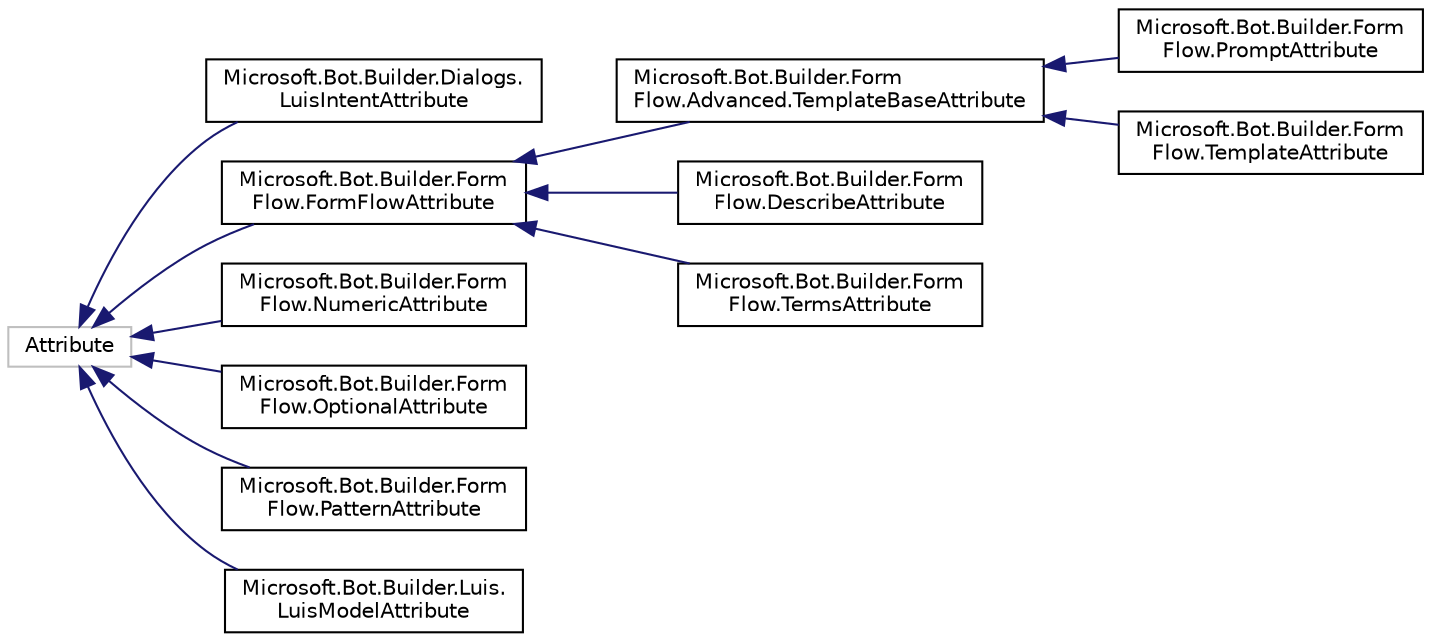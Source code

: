 digraph "Graphical Class Hierarchy"
{
  edge [fontname="Helvetica",fontsize="10",labelfontname="Helvetica",labelfontsize="10"];
  node [fontname="Helvetica",fontsize="10",shape=record];
  rankdir="LR";
  Node1 [label="Attribute",height=0.2,width=0.4,color="grey75", fillcolor="white", style="filled"];
  Node1 -> Node2 [dir="back",color="midnightblue",fontsize="10",style="solid",fontname="Helvetica"];
  Node2 [label="Microsoft.Bot.Builder.Dialogs.\lLuisIntentAttribute",height=0.2,width=0.4,color="black", fillcolor="white", style="filled",URL="$d7/df9/class_microsoft_1_1_bot_1_1_builder_1_1_dialogs_1_1_luis_intent_attribute.html",tooltip="Associate a LUIS intent with a dialog method. "];
  Node1 -> Node3 [dir="back",color="midnightblue",fontsize="10",style="solid",fontname="Helvetica"];
  Node3 [label="Microsoft.Bot.Builder.Form\lFlow.FormFlowAttribute",height=0.2,width=0.4,color="black", fillcolor="white", style="filled",URL="$d2/deb/class_microsoft_1_1_bot_1_1_builder_1_1_form_flow_1_1_form_flow_attribute.html",tooltip="Abstract base class for FormFlow attributes. "];
  Node3 -> Node4 [dir="back",color="midnightblue",fontsize="10",style="solid",fontname="Helvetica"];
  Node4 [label="Microsoft.Bot.Builder.Form\lFlow.Advanced.TemplateBaseAttribute",height=0.2,width=0.4,color="black", fillcolor="white", style="filled",URL="$d7/d48/class_microsoft_1_1_bot_1_1_builder_1_1_form_flow_1_1_advanced_1_1_template_base_attribute.html",tooltip="Abstract base class used by all attributes that use Pattern Language. "];
  Node4 -> Node5 [dir="back",color="midnightblue",fontsize="10",style="solid",fontname="Helvetica"];
  Node5 [label="Microsoft.Bot.Builder.Form\lFlow.PromptAttribute",height=0.2,width=0.4,color="black", fillcolor="white", style="filled",URL="$d0/d34/class_microsoft_1_1_bot_1_1_builder_1_1_form_flow_1_1_prompt_attribute.html",tooltip="Define the prompt template used when asking about a field. "];
  Node4 -> Node6 [dir="back",color="midnightblue",fontsize="10",style="solid",fontname="Helvetica"];
  Node6 [label="Microsoft.Bot.Builder.Form\lFlow.TemplateAttribute",height=0.2,width=0.4,color="black", fillcolor="white", style="filled",URL="$d7/d0a/class_microsoft_1_1_bot_1_1_builder_1_1_form_flow_1_1_template_attribute.html",tooltip="Define a template for generating strings. "];
  Node3 -> Node7 [dir="back",color="midnightblue",fontsize="10",style="solid",fontname="Helvetica"];
  Node7 [label="Microsoft.Bot.Builder.Form\lFlow.DescribeAttribute",height=0.2,width=0.4,color="black", fillcolor="white", style="filled",URL="$dd/d38/class_microsoft_1_1_bot_1_1_builder_1_1_form_flow_1_1_describe_attribute.html",tooltip="Attribute to override the default description of a field, property or enum value. ..."];
  Node3 -> Node8 [dir="back",color="midnightblue",fontsize="10",style="solid",fontname="Helvetica"];
  Node8 [label="Microsoft.Bot.Builder.Form\lFlow.TermsAttribute",height=0.2,width=0.4,color="black", fillcolor="white", style="filled",URL="$d2/d27/class_microsoft_1_1_bot_1_1_builder_1_1_form_flow_1_1_terms_attribute.html",tooltip="Attribute to override the default terms used to match a field, property or enum value to user input..."];
  Node1 -> Node9 [dir="back",color="midnightblue",fontsize="10",style="solid",fontname="Helvetica"];
  Node9 [label="Microsoft.Bot.Builder.Form\lFlow.NumericAttribute",height=0.2,width=0.4,color="black", fillcolor="white", style="filled",URL="$df/d31/class_microsoft_1_1_bot_1_1_builder_1_1_form_flow_1_1_numeric_attribute.html",tooltip="Provide limits on the possible values in a numeric field or property. "];
  Node1 -> Node10 [dir="back",color="midnightblue",fontsize="10",style="solid",fontname="Helvetica"];
  Node10 [label="Microsoft.Bot.Builder.Form\lFlow.OptionalAttribute",height=0.2,width=0.4,color="black", fillcolor="white", style="filled",URL="$d7/d6f/class_microsoft_1_1_bot_1_1_builder_1_1_form_flow_1_1_optional_attribute.html",tooltip="Define a field or property as optional. "];
  Node1 -> Node11 [dir="back",color="midnightblue",fontsize="10",style="solid",fontname="Helvetica"];
  Node11 [label="Microsoft.Bot.Builder.Form\lFlow.PatternAttribute",height=0.2,width=0.4,color="black", fillcolor="white", style="filled",URL="$da/d2b/class_microsoft_1_1_bot_1_1_builder_1_1_form_flow_1_1_pattern_attribute.html",tooltip="Provide a regular expression to validate a string field. "];
  Node1 -> Node12 [dir="back",color="midnightblue",fontsize="10",style="solid",fontname="Helvetica"];
  Node12 [label="Microsoft.Bot.Builder.Luis.\lLuisModelAttribute",height=0.2,width=0.4,color="black", fillcolor="white", style="filled",URL="$de/daf/class_microsoft_1_1_bot_1_1_builder_1_1_luis_1_1_luis_model_attribute.html",tooltip="The LUIS model information. "];
}
